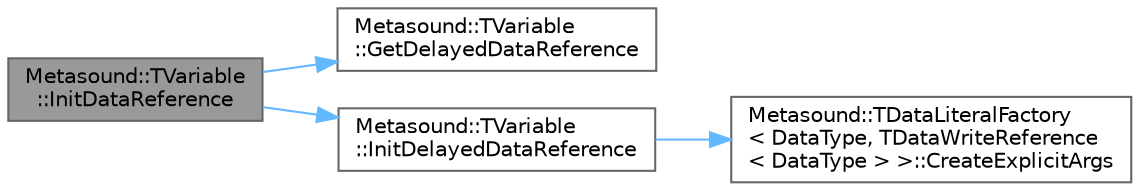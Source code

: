 digraph "Metasound::TVariable::InitDataReference"
{
 // INTERACTIVE_SVG=YES
 // LATEX_PDF_SIZE
  bgcolor="transparent";
  edge [fontname=Helvetica,fontsize=10,labelfontname=Helvetica,labelfontsize=10];
  node [fontname=Helvetica,fontsize=10,shape=box,height=0.2,width=0.4];
  rankdir="LR";
  Node1 [id="Node000001",label="Metasound::TVariable\l::InitDataReference",height=0.2,width=0.4,color="gray40", fillcolor="grey60", style="filled", fontcolor="black",tooltip=" "];
  Node1 -> Node2 [id="edge1_Node000001_Node000002",color="steelblue1",style="solid",tooltip=" "];
  Node2 [id="Node000002",label="Metasound::TVariable\l::GetDelayedDataReference",height=0.2,width=0.4,color="grey40", fillcolor="white", style="filled",URL="$da/dc0/structMetasound_1_1TVariable.html#a7ba4d1a65184bae8e29416f269e8de15",tooltip="Get the delayed data reference."];
  Node1 -> Node3 [id="edge2_Node000001_Node000003",color="steelblue1",style="solid",tooltip=" "];
  Node3 [id="Node000003",label="Metasound::TVariable\l::InitDelayedDataReference",height=0.2,width=0.4,color="grey40", fillcolor="white", style="filled",URL="$da/dc0/structMetasound_1_1TVariable.html#a194f19dd30b988b05a9dd0f829f3924f",tooltip=" "];
  Node3 -> Node4 [id="edge3_Node000003_Node000004",color="steelblue1",style="solid",tooltip=" "];
  Node4 [id="Node000004",label="Metasound::TDataLiteralFactory\l\< DataType, TDataWriteReference\l\< DataType \> \>::CreateExplicitArgs",height=0.2,width=0.4,color="grey40", fillcolor="white", style="filled",URL="$d4/d30/structMetasound_1_1TDataLiteralFactory.html#aad3803cdb1de05ce39cb7d4a77c5166c",tooltip=" "];
}
